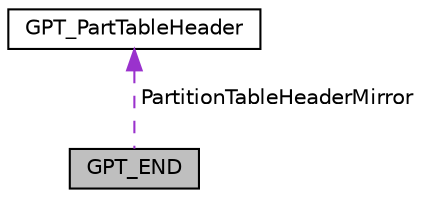 digraph "GPT_END"
{
 // LATEX_PDF_SIZE
  edge [fontname="Helvetica",fontsize="10",labelfontname="Helvetica",labelfontsize="10"];
  node [fontname="Helvetica",fontsize="10",shape=record];
  Node1 [label="GPT_END",height=0.2,width=0.4,color="black", fillcolor="grey75", style="filled", fontcolor="black",tooltip=" "];
  Node2 -> Node1 [dir="back",color="darkorchid3",fontsize="10",style="dashed",label=" PartitionTableHeaderMirror" ,fontname="Helvetica"];
  Node2 [label="GPT_PartTableHeader",height=0.2,width=0.4,color="black", fillcolor="white", style="filled",URL="$structGPT__PartTableHeader.html",tooltip=" "];
}
